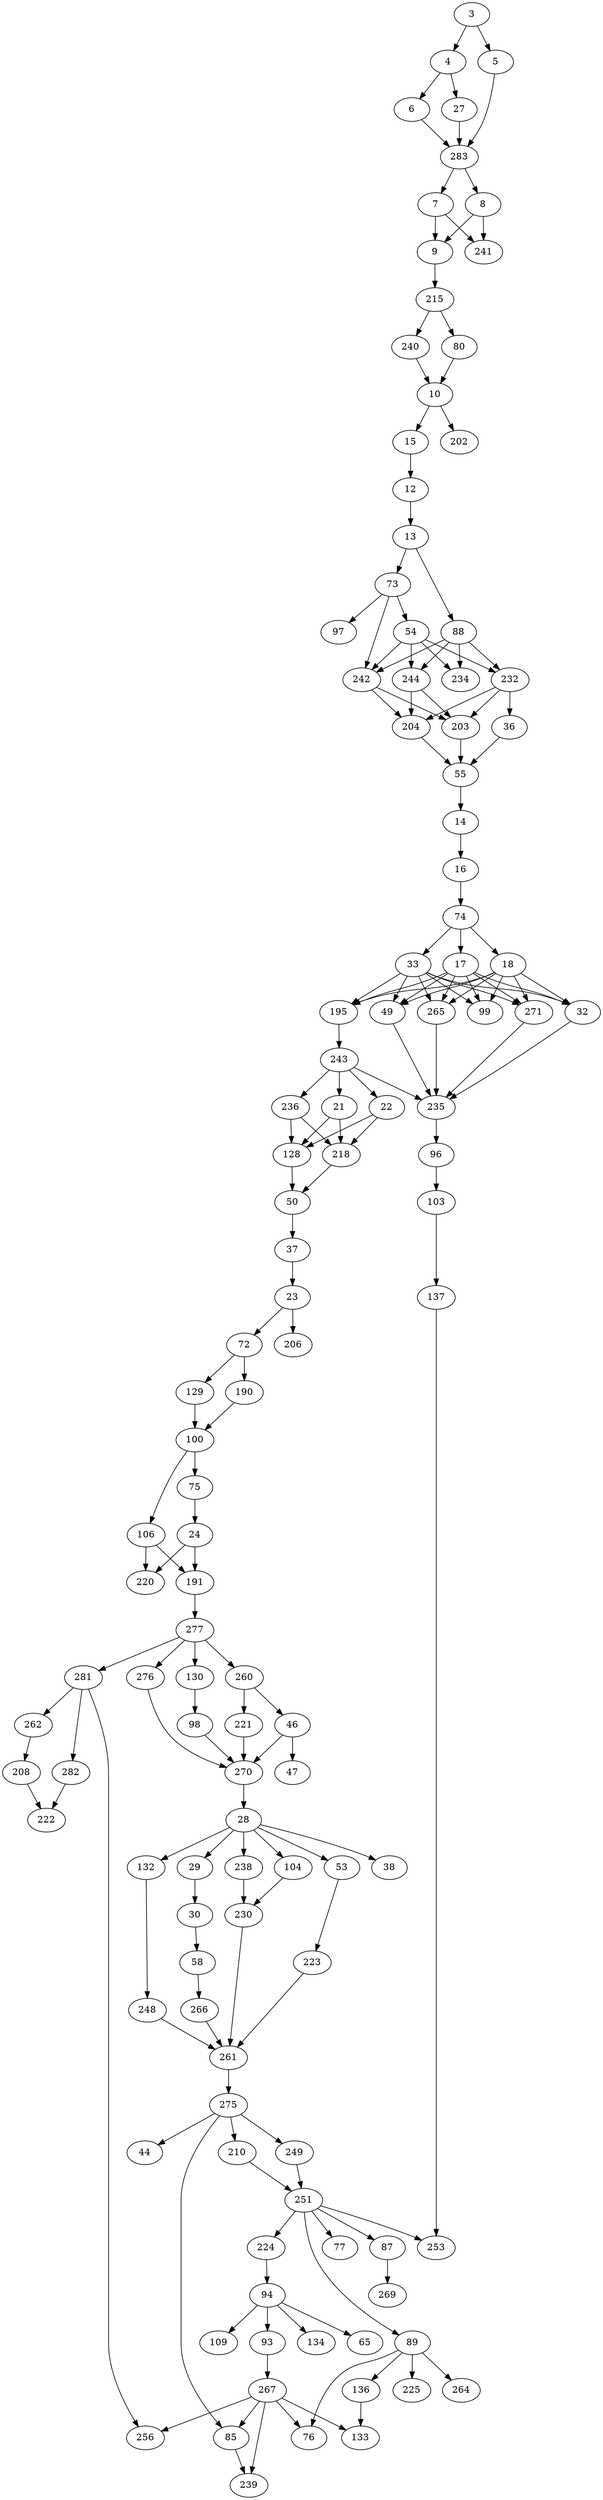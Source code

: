 digraph {

10 [href="https://github.com/pangfengliu/programmingtasks/issues/10"]
100 [href="https://github.com/pangfengliu/programmingtasks/issues/100"]
103 [href="https://github.com/pangfengliu/programmingtasks/issues/103"]
104 [href="https://github.com/pangfengliu/programmingtasks/issues/104"]
106 [href="https://github.com/pangfengliu/programmingtasks/issues/106"]
109 [href="https://github.com/pangfengliu/programmingtasks/issues/109"]
12 [href="https://github.com/pangfengliu/programmingtasks/issues/12"]
128 [href="https://github.com/pangfengliu/programmingtasks/issues/128"]
129 [href="https://github.com/pangfengliu/programmingtasks/issues/129"]
13 [href="https://github.com/pangfengliu/programmingtasks/issues/13"]
130 [href="https://github.com/pangfengliu/programmingtasks/issues/130"]
132 [href="https://github.com/pangfengliu/programmingtasks/issues/132"]
133 [href="https://github.com/pangfengliu/programmingtasks/issues/133"]
134 [href="https://github.com/pangfengliu/programmingtasks/issues/134"]
136 [href="https://github.com/pangfengliu/programmingtasks/issues/136"]
137 [href="https://github.com/pangfengliu/programmingtasks/issues/137"]
14 [href="https://github.com/pangfengliu/programmingtasks/issues/14"]
15 [href="https://github.com/pangfengliu/programmingtasks/issues/15"]
16 [href="https://github.com/pangfengliu/programmingtasks/issues/16"]
17 [href="https://github.com/pangfengliu/programmingtasks/issues/17"]
18 [href="https://github.com/pangfengliu/programmingtasks/issues/18"]
190 [href="https://github.com/pangfengliu/programmingtasks/issues/190"]
191 [href="https://github.com/pangfengliu/programmingtasks/issues/191"]
195 [href="https://github.com/pangfengliu/programmingtasks/issues/195"]
202 [href="https://github.com/pangfengliu/programmingtasks/issues/202"]
203 [href="https://github.com/pangfengliu/programmingtasks/issues/203"]
204 [href="https://github.com/pangfengliu/programmingtasks/issues/204"]
206 [href="https://github.com/pangfengliu/programmingtasks/issues/206"]
208 [href="https://github.com/pangfengliu/programmingtasks/issues/208"]
21 [href="https://github.com/pangfengliu/programmingtasks/issues/21"]
210 [href="https://github.com/pangfengliu/programmingtasks/issues/210"]
215 [href="https://github.com/pangfengliu/programmingtasks/issues/215"]
218 [href="https://github.com/pangfengliu/programmingtasks/issues/218"]
22 [href="https://github.com/pangfengliu/programmingtasks/issues/22"]
220 [href="https://github.com/pangfengliu/programmingtasks/issues/220"]
221 [href="https://github.com/pangfengliu/programmingtasks/issues/221"]
222 [href="https://github.com/pangfengliu/programmingtasks/issues/222"]
223 [href="https://github.com/pangfengliu/programmingtasks/issues/223"]
224 [href="https://github.com/pangfengliu/programmingtasks/issues/224"]
225 [href="https://github.com/pangfengliu/programmingtasks/issues/225"]
23 [href="https://github.com/pangfengliu/programmingtasks/issues/23"]
230 [href="https://github.com/pangfengliu/programmingtasks/issues/230"]
232 [href="https://github.com/pangfengliu/programmingtasks/issues/232"]
234 [href="https://github.com/pangfengliu/programmingtasks/issues/234"]
235 [href="https://github.com/pangfengliu/programmingtasks/issues/235"]
236 [href="https://github.com/pangfengliu/programmingtasks/issues/236"]
238 [href="https://github.com/pangfengliu/programmingtasks/issues/238"]
239 [href="https://github.com/pangfengliu/programmingtasks/issues/239"]
24 [href="https://github.com/pangfengliu/programmingtasks/issues/24"]
240 [href="https://github.com/pangfengliu/programmingtasks/issues/240"]
241 [href="https://github.com/pangfengliu/programmingtasks/issues/241"]
242 [href="https://github.com/pangfengliu/programmingtasks/issues/242"]
243 [href="https://github.com/pangfengliu/programmingtasks/issues/243"]
244 [href="https://github.com/pangfengliu/programmingtasks/issues/244"]
248 [href="https://github.com/pangfengliu/programmingtasks/issues/248"]
249 [href="https://github.com/pangfengliu/programmingtasks/issues/249"]
251 [href="https://github.com/pangfengliu/programmingtasks/issues/251"]
253 [href="https://github.com/pangfengliu/programmingtasks/issues/253"]
256 [href="https://github.com/pangfengliu/programmingtasks/issues/256"]
260 [href="https://github.com/pangfengliu/programmingtasks/issues/260"]
261 [href="https://github.com/pangfengliu/programmingtasks/issues/261"]
262 [href="https://github.com/pangfengliu/programmingtasks/issues/262"]
264 [href="https://github.com/pangfengliu/programmingtasks/issues/264"]
265 [href="https://github.com/pangfengliu/programmingtasks/issues/265"]
266 [href="https://github.com/pangfengliu/programmingtasks/issues/266"]
267 [href="https://github.com/pangfengliu/programmingtasks/issues/267"]
269 [href="https://github.com/pangfengliu/programmingtasks/issues/269"]
27 [href="https://github.com/pangfengliu/programmingtasks/issues/27"]
270 [href="https://github.com/pangfengliu/programmingtasks/issues/270"]
271 [href="https://github.com/pangfengliu/programmingtasks/issues/271"]
275 [href="https://github.com/pangfengliu/programmingtasks/issues/275"]
276 [href="https://github.com/pangfengliu/programmingtasks/issues/276"]
277 [href="https://github.com/pangfengliu/programmingtasks/issues/277"]
28 [href="https://github.com/pangfengliu/programmingtasks/issues/28"]
281 [href="https://github.com/pangfengliu/programmingtasks/issues/281"]
282 [href="https://github.com/pangfengliu/programmingtasks/issues/282"]
283 [href="https://github.com/pangfengliu/programmingtasks/issues/283"]
29 [href="https://github.com/pangfengliu/programmingtasks/issues/29"]
3 [href="https://github.com/pangfengliu/programmingtasks/issues/3"]
30 [href="https://github.com/pangfengliu/programmingtasks/issues/30"]
32 [href="https://github.com/pangfengliu/programmingtasks/issues/32"]
33 [href="https://github.com/pangfengliu/programmingtasks/issues/33"]
36 [href="https://github.com/pangfengliu/programmingtasks/issues/36"]
37 [href="https://github.com/pangfengliu/programmingtasks/issues/37"]
38 [href="https://github.com/pangfengliu/programmingtasks/issues/38"]
4 [href="https://github.com/pangfengliu/programmingtasks/issues/4"]
44 [href="https://github.com/pangfengliu/programmingtasks/issues/44"]
46 [href="https://github.com/pangfengliu/programmingtasks/issues/46"]
47 [href="https://github.com/pangfengliu/programmingtasks/issues/47"]
49 [href="https://github.com/pangfengliu/programmingtasks/issues/49"]
5 [href="https://github.com/pangfengliu/programmingtasks/issues/5"]
50 [href="https://github.com/pangfengliu/programmingtasks/issues/50"]
53 [href="https://github.com/pangfengliu/programmingtasks/issues/53"]
54 [href="https://github.com/pangfengliu/programmingtasks/issues/54"]
55 [href="https://github.com/pangfengliu/programmingtasks/issues/55"]
58 [href="https://github.com/pangfengliu/programmingtasks/issues/58"]
6 [href="https://github.com/pangfengliu/programmingtasks/issues/6"]
65 [href="https://github.com/pangfengliu/programmingtasks/issues/65"]
7 [href="https://github.com/pangfengliu/programmingtasks/issues/7"]
72 [href="https://github.com/pangfengliu/programmingtasks/issues/72"]
73 [href="https://github.com/pangfengliu/programmingtasks/issues/73"]
74 [href="https://github.com/pangfengliu/programmingtasks/issues/74"]
75 [href="https://github.com/pangfengliu/programmingtasks/issues/75"]
76 [href="https://github.com/pangfengliu/programmingtasks/issues/76"]
77 [href="https://github.com/pangfengliu/programmingtasks/issues/77"]
8 [href="https://github.com/pangfengliu/programmingtasks/issues/8"]
80 [href="https://github.com/pangfengliu/programmingtasks/issues/80"]
85 [href="https://github.com/pangfengliu/programmingtasks/issues/85"]
87 [href="https://github.com/pangfengliu/programmingtasks/issues/87"]
88 [href="https://github.com/pangfengliu/programmingtasks/issues/88"]
89 [href="https://github.com/pangfengliu/programmingtasks/issues/89"]
9 [href="https://github.com/pangfengliu/programmingtasks/issues/9"]
93 [href="https://github.com/pangfengliu/programmingtasks/issues/93"]
94 [href="https://github.com/pangfengliu/programmingtasks/issues/94"]
96 [href="https://github.com/pangfengliu/programmingtasks/issues/96"]
97 [href="https://github.com/pangfengliu/programmingtasks/issues/97"]
98 [href="https://github.com/pangfengliu/programmingtasks/issues/98"]
99 [href="https://github.com/pangfengliu/programmingtasks/issues/99"]


// level I basic IO and arithmetic

   3 -> {4 5}		// print two numbers -> add three numbers, area volume
   4 -> {6 27}		// -> print three digits, area surface (hard)
   {5 6 27} -> 283	// level I boss (chicken, rabbit, crab (easy))

// level II comparison and logic	

   283 -> {8, 7}		// -> riangle length, 
   {8, 7} -> 241		//level II boss (original in quadral?

// level III if-the-else switch

   {8, 7} -> {9} 			// integer score
   9 -> 215			// chicken, rabbit, crab (hard)
   215 -> {80 240} 		// quadral type, triangle type
   {80 240} -> 10
   10 -> 202		// level III boss

// level IV loop

   10 -> 15 
   15 -> 12
   12 -> 13
   13 -> {73, 88}
   232 -> 36
   73 -> 97
   {54 73 88} -> 242
   {54 88} -> {244 234 232}
   73 -> 54
   {244 242 232} -> {203 204}
   {203 204 36} -> 55	// level IV boss

// level V array

   55 -> 14			// print sequence backward
   14 -> 16			// even and odd
   16 -> 74			// Mn, Mnplus1, ...
   74 -> {17 18 33}		// coulmn average, larger than
				// neghtbors, intersections
				
   {17 18 33} -> {99 195}	// bingo, tictactoe
   {17 18 33} -> 32		// longest double palindrome
   {17 18 33} -> {49 265}	// sum maximum and min
       	      	 		// 265 min containing box
   {17 18 33} -> 271 		// multiply polynomial 

   {195} -> 243   // house of mirrors
   {32 49 265 271, 243} -> 235 // pachingo

// level VI function

   243 -> 236			// lcm
   243 -> 22			// negative and positive
   243 -> 21			// maximum in matrix
   {236 22 21} -> 128		// city roads in function
   {236 22 21} -> 218		// sum of selection
   {128 218} -> 50		// overlap area

   // level boss
   50 -> 37 			// metal value

// side track: floating point numbers
   
   235 -> 96			// cow and house
   96 -> 103

// level VII pointer

   37 -> 23 			//find max in pointer array
   23 -> 206			//card shuffle
   23 -> 72 			// fill the array 
   72 -> 129			// zig zag array
   72 -> 190			// function evaluation
   {129 190} -> 100 			// snake order

// level VIII character

   100 -> 75			// count characters
   75 -> 24			// vowel consonant and digit
   100 -> 106			// divisible 
   {24 106} -> {191 220} 		// character, word, tokenms, & sentence count
   {191} -> 277				//digits

// level IX string

   277 -> 130 			// similar string
   277 -> 260 			// string fusion
   277 -> 276			// abbreviation

   260 -> 46			// play with words
   46 -> 47			// play with words too

   130 -> 98			// food ingredients

   260 -> 221 			// typesetting

   {46 276 98 221} -> 270			// BASIC

// level X extended data type and bit operation

   277 -> 281			// number of ones
   281 -> 262			// maximum consecutive ones
   281 -> 282			// maximum ones for longlong

   262 -> 208			// print a bitmap

   {282 208} -> 222		//bookshelf

// level XI recursion
   
   270 -> 28			// sum of aquares

   28 -> 38			// witchcraft
   28 -> 238 			// subset sum
   28 -> 104			// material composition
   {238 104} -> 230		// knapsack


   28 -> 53			// permutation
   53 -> 223			// tiles   

   28 -> 29			// from one corner to another
   29 -> 30			// from one corner to another with obstacle
   58 -> 266			// edit distance
   30 -> 58 			// lake

   28 -> 132			// color countries
   132 -> 248 			// mine field
   {248 266 223 230} -> 261			// puzzle equation (boss)

// level XII structure

   261 -> 275			// set
   275 -> 249			// company
   275 -> 210			// SQL database
   275 -> 44			// library fine
   {249 210} -> 251			// company again

// level XIII file IO

   251 -> 89    		// file encoding
   89 -> 264			// frequency count
   89 -> 136			// binary grad to HTML
   89 -> 225 			// friends
 
// level XIV data structures & object

   251 -> 77 	  		// get the i-th elelment
   251 -> 87			// merge list
   87 -> 269			// memory allocation

   251 -> 224			// super and sub
   224 -> 94			// tree traversal
   94 -> 109			// path printing
   94 -> 134			// reconstruct a tree
   94 -> 65			// expression tree
   94 -> 93			// heap
 
// level XV standard library
   93 -> 267   			// traveling distance
   {275, 267} -> 85			// sort dates
   {267, 136} -> 133			// word count with struct
   {267, 85} -> 239			// daily expense
   {267, 281} -> 256			// one count sorting
   {267, 89} -> 76			// string comparison
   
   103 -> 137			// Student grades    
   {137, 251} -> 253			// time object
}